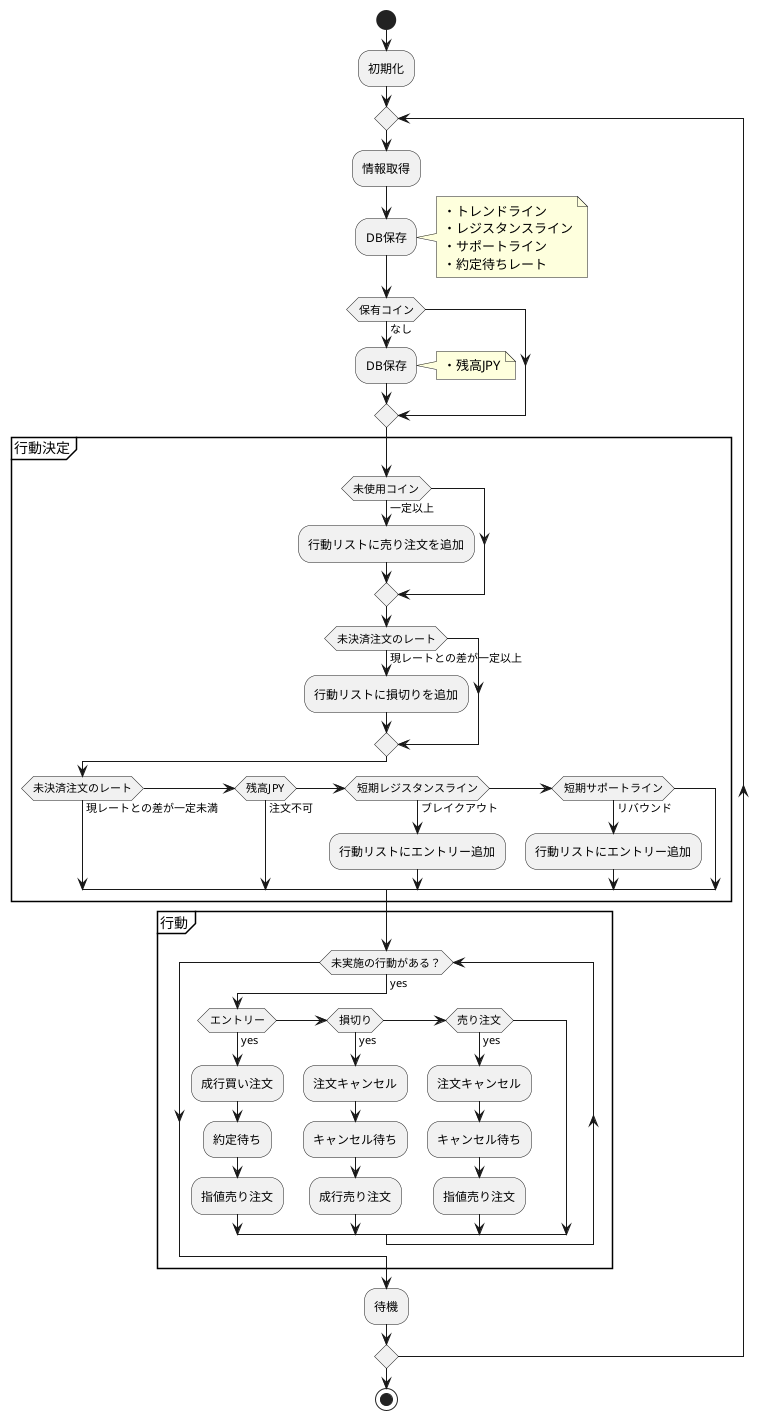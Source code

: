 @startuml trading-bot-rust
start

:初期化;

repeat
    :情報取得;

    :DB保存;
    note right
        ・トレンドライン
        ・レジスタンスライン
        ・サポートライン
        ・約定待ちレート
    end note

    if (保有コイン) then (なし)
        :DB保存;
        note right
            ・残高JPY
        end note
    endif

    partition 行動決定 {
        if (未使用コイン) then (一定以上)
            :行動リストに売り注文を追加;
        endif

        if (未決済注文のレート) then (現レートとの差が一定以上)
            :行動リストに損切りを追加;
        endif
        if (未決済注文のレート) then (現レートとの差が一定未満)
        elseif (残高JPY) then (注文不可)
        elseif (短期レジスタンスライン) then (ブレイクアウト)
            :行動リストにエントリー追加;
        elseif (短期サポートライン) then (リバウンド)
            :行動リストにエントリー追加;
        endif
    }

    partition 行動 {
        while (未実施の行動がある？) is (yes)
            if (エントリー) then (yes)
                :成行買い注文;
                :約定待ち;
                :指値売り注文;
            elseif (損切り) then (yes)
                :注文キャンセル;
                :キャンセル待ち;
                :成行売り注文;
            elseif (売り注文) then (yes)
                :注文キャンセル;
                :キャンセル待ち;
                :指値売り注文;
            endif
        endwhile
    }

    :待機;
repeat while

stop
@enduml